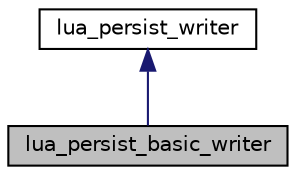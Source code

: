 digraph "lua_persist_basic_writer"
{
 // LATEX_PDF_SIZE
  edge [fontname="Helvetica",fontsize="10",labelfontname="Helvetica",labelfontsize="10"];
  node [fontname="Helvetica",fontsize="10",shape=record];
  Node1 [label="lua_persist_basic_writer",height=0.2,width=0.4,color="black", fillcolor="grey75", style="filled", fontcolor="black",tooltip="Basic implementation of persistence interface."];
  Node2 -> Node1 [dir="back",color="midnightblue",fontsize="10",style="solid",fontname="Helvetica"];
  Node2 [label="lua_persist_writer",height=0.2,width=0.4,color="black", fillcolor="white", style="filled",URL="$classlua__persist__writer.html",tooltip="Interface used for persisting Lua objects."];
}
